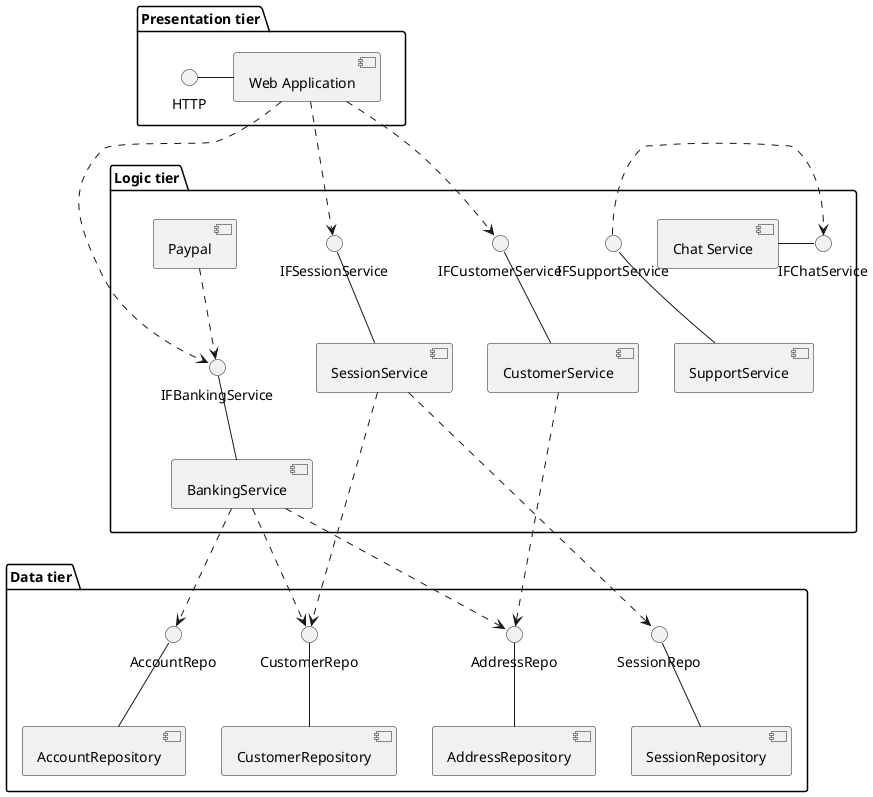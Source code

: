 @startuml

package "Presentation tier" as presentation {
  HTTP - [Web Application]
}

package "Logic tier" as logic {
  IFSupportService -- [SupportService]
  IFBankingService -- [BankingService]
  IFSessionService -- [SessionService]
  IFCustomerService -- [CustomerService]
  
  [Web Application] ..> IFBankingService
  [Web Application] ..> IFSessionService
  [Web Application] ..> IFCustomerService

  ' used Services
  [Paypal] ..> IFBankingService

  [Chat Service] - IFChatService
  IFSupportService .> IFChatService

}

package "Data tier" {
  CustomerRepo -down- [CustomerRepository]
  AccountRepo -down- [AccountRepository]
  AddressRepo -down- [AddressRepository]
  SessionRepo -down- [SessionRepository]

  [BankingService] .> CustomerRepo
  [SessionService] .> CustomerRepo
  
  [BankingService] .> AddressRepo
  [CustomerService] .> AddressRepo
  
  [BankingService] .> AccountRepo

  [SessionService] -..> SessionRepo
}

presentation -[hidden]-> logic




@enduml